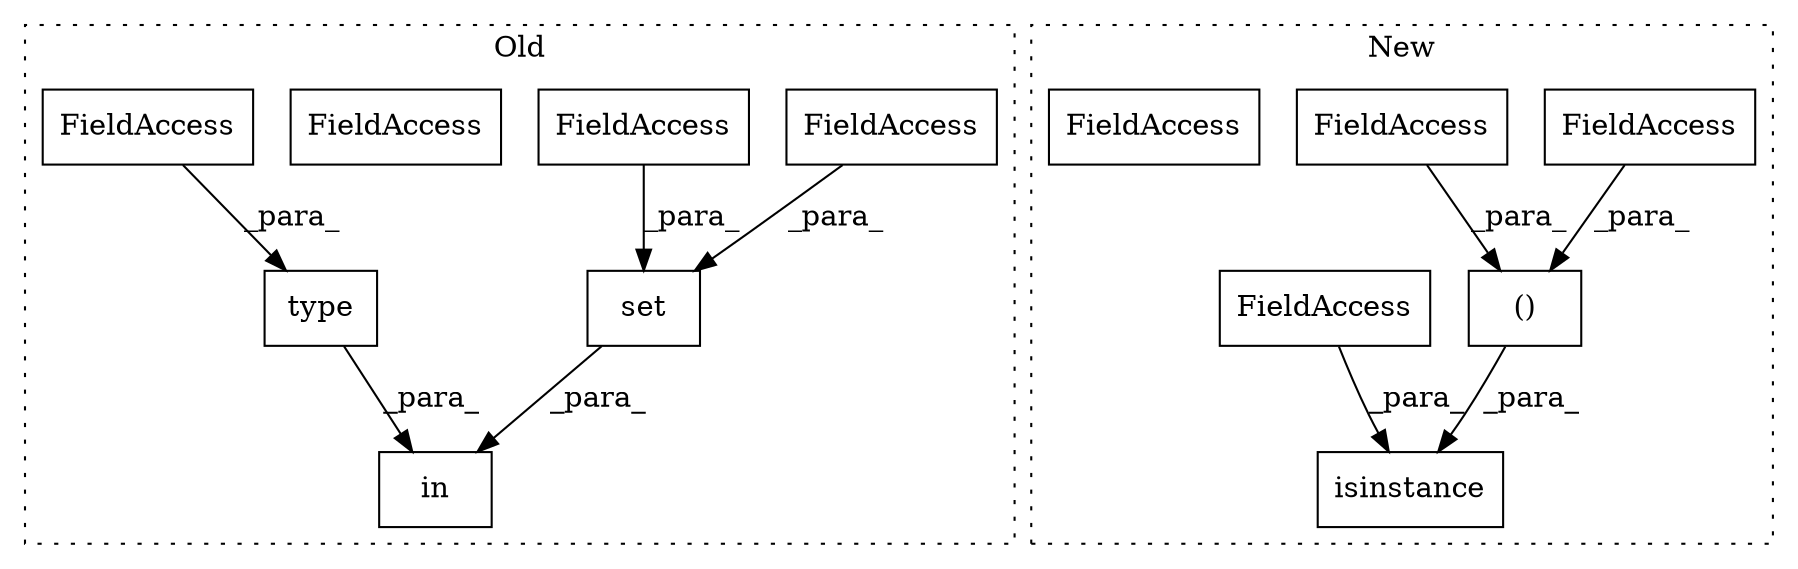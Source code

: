 digraph G {
subgraph cluster0 {
1 [label="in" a="105" s="5564" l="30" shape="box"];
3 [label="type" a="32" s="5564,5574" l="5,1" shape="box"];
7 [label="set" a="32" s="5579,5593" l="4,1" shape="box"];
8 [label="FieldAccess" a="22" s="5588" l="5" shape="box"];
9 [label="FieldAccess" a="22" s="5583" l="4" shape="box"];
11 [label="FieldAccess" a="22" s="5569" l="5" shape="box"];
12 [label="FieldAccess" a="22" s="5569" l="5" shape="box"];
label = "Old";
style="dotted";
}
subgraph cluster1 {
2 [label="isinstance" a="32" s="5560,5604" l="11,2" shape="box"];
4 [label="()" a="106" s="5582" l="22" shape="box"];
5 [label="FieldAccess" a="22" s="5582" l="4" shape="box"];
6 [label="FieldAccess" a="22" s="5599" l="5" shape="box"];
10 [label="FieldAccess" a="22" s="5571" l="5" shape="box"];
13 [label="FieldAccess" a="22" s="5571" l="5" shape="box"];
label = "New";
style="dotted";
}
3 -> 1 [label="_para_"];
4 -> 2 [label="_para_"];
5 -> 4 [label="_para_"];
6 -> 4 [label="_para_"];
7 -> 1 [label="_para_"];
8 -> 7 [label="_para_"];
9 -> 7 [label="_para_"];
12 -> 3 [label="_para_"];
13 -> 2 [label="_para_"];
}